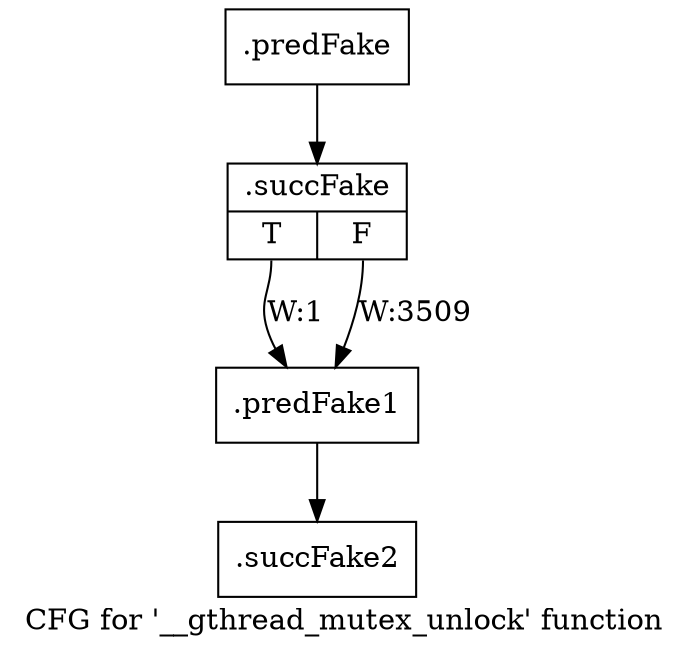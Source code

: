 digraph "CFG for '__gthread_mutex_unlock' function" {
	label="CFG for '__gthread_mutex_unlock' function";

	Node0x58c2be0 [shape=record,filename="",linenumber="",label="{.predFake}"];
	Node0x58c2be0 -> Node0x5096290[ callList="" memoryops="" filename="/mnt/xilinx/Vitis_HLS/2021.2/tps/lnx64/gcc-6.2.0/lib/gcc/x86_64-pc-linux-gnu/6.2.0/../../../../include/c++/6.2.0/x86_64-pc-linux-gnu/bits/gthr-default.h" execusionnum="3508"];
	Node0x5096290 [shape=record,filename="/mnt/xilinx/Vitis_HLS/2021.2/tps/lnx64/gcc-6.2.0/lib/gcc/x86_64-pc-linux-gnu/6.2.0/../../../../include/c++/6.2.0/x86_64-pc-linux-gnu/bits/gthr-default.h",linenumber="777",label="{.succFake|{<s0>T|<s1>F}}"];
	Node0x5096290:s0 -> Node0x58c3370[label="W:1" callList="" memoryops="" filename="/mnt/xilinx/Vitis_HLS/2021.2/tps/lnx64/gcc-6.2.0/lib/gcc/x86_64-pc-linux-gnu/6.2.0/../../../../include/c++/6.2.0/x86_64-pc-linux-gnu/bits/gthr-default.h" execusionnum="0"];
	Node0x5096290:s1 -> Node0x58c3370[label="W:3509" callList="" memoryops="" filename="/mnt/xilinx/Vitis_HLS/2021.2/tps/lnx64/gcc-6.2.0/lib/gcc/x86_64-pc-linux-gnu/6.2.0/../../../../include/c++/6.2.0/x86_64-pc-linux-gnu/bits/gthr-default.h" execusionnum="3508"];
	Node0x58c3370 [shape=record,filename="/mnt/xilinx/Vitis_HLS/2021.2/tps/lnx64/gcc-6.2.0/lib/gcc/x86_64-pc-linux-gnu/6.2.0/../../../../include/c++/6.2.0/x86_64-pc-linux-gnu/bits/gthr-default.h",linenumber="781",label="{.predFake1}"];
	Node0x58c3370 -> Node0x5096690[ callList="" memoryops="" filename="/mnt/xilinx/Vitis_HLS/2021.2/tps/lnx64/gcc-6.2.0/lib/gcc/x86_64-pc-linux-gnu/6.2.0/../../../../include/c++/6.2.0/x86_64-pc-linux-gnu/bits/gthr-default.h" execusionnum="3508"];
	Node0x5096690 [shape=record,filename="/mnt/xilinx/Vitis_HLS/2021.2/tps/lnx64/gcc-6.2.0/lib/gcc/x86_64-pc-linux-gnu/6.2.0/../../../../include/c++/6.2.0/x86_64-pc-linux-gnu/bits/gthr-default.h",linenumber="781",label="{.succFake2}"];
}
